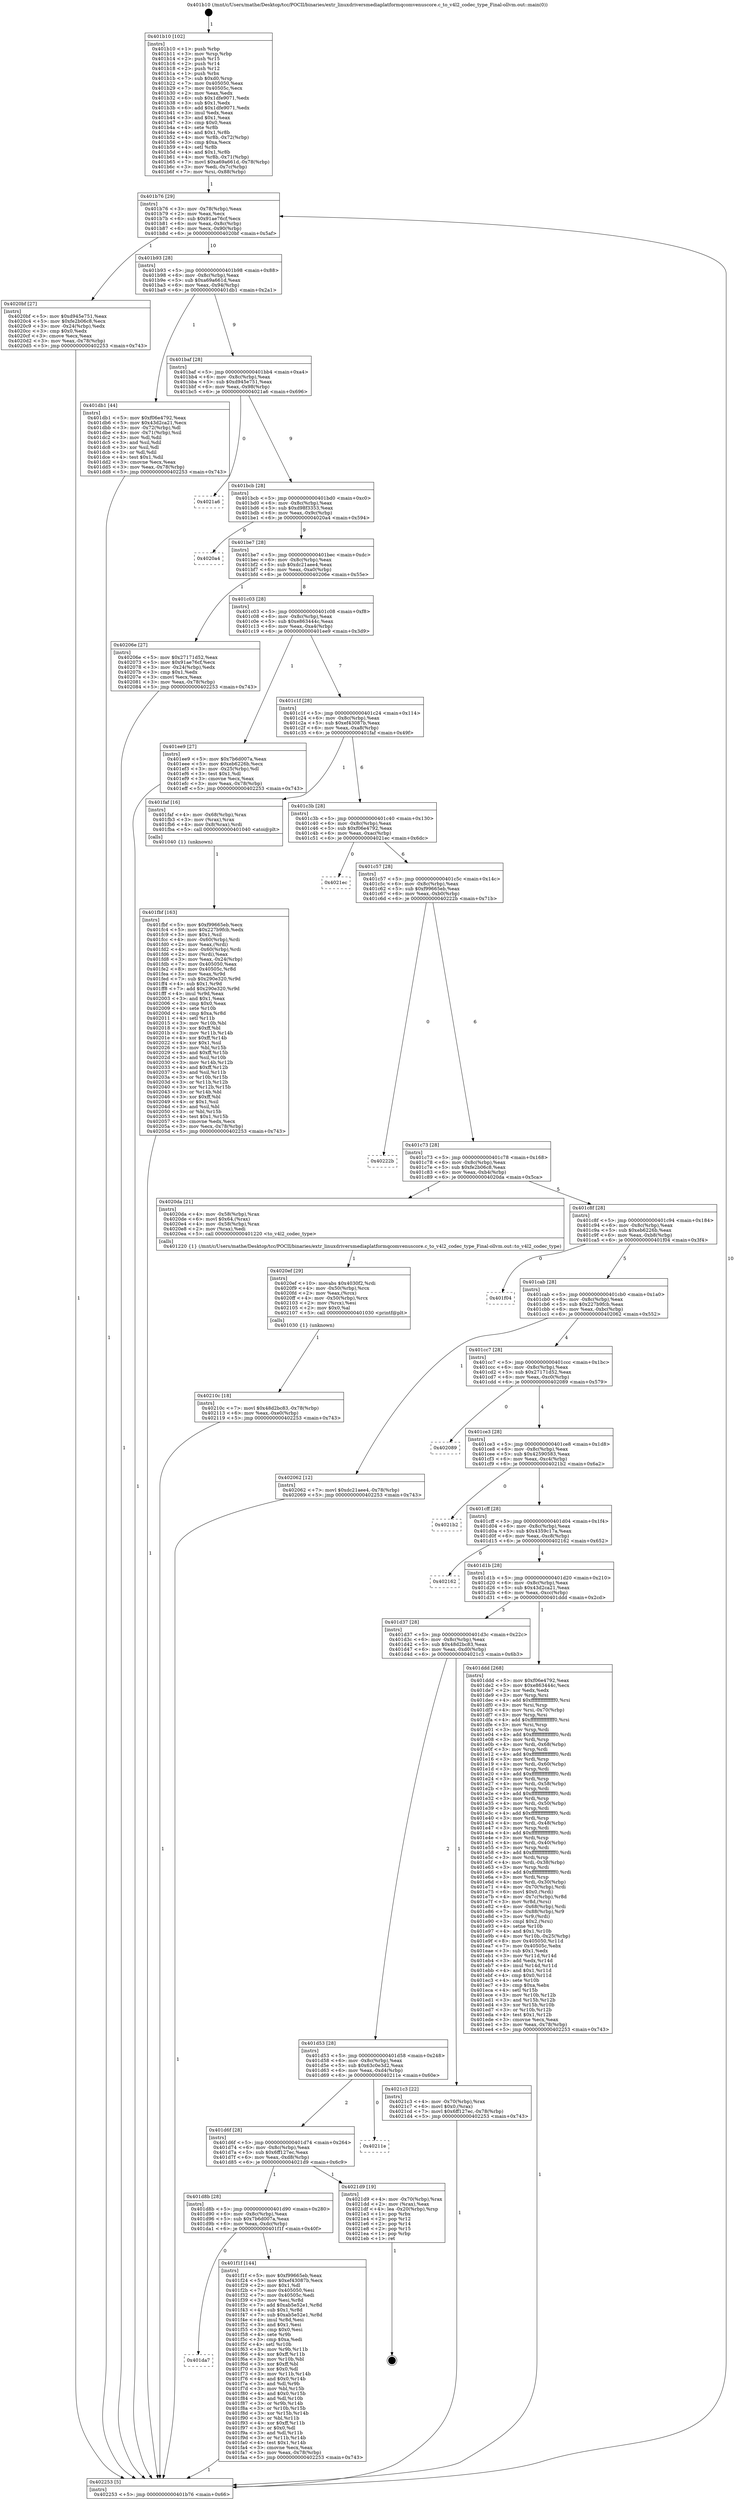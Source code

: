 digraph "0x401b10" {
  label = "0x401b10 (/mnt/c/Users/mathe/Desktop/tcc/POCII/binaries/extr_linuxdriversmediaplatformqcomvenuscore.c_to_v4l2_codec_type_Final-ollvm.out::main(0))"
  labelloc = "t"
  node[shape=record]

  Entry [label="",width=0.3,height=0.3,shape=circle,fillcolor=black,style=filled]
  "0x401b76" [label="{
     0x401b76 [29]\l
     | [instrs]\l
     &nbsp;&nbsp;0x401b76 \<+3\>: mov -0x78(%rbp),%eax\l
     &nbsp;&nbsp;0x401b79 \<+2\>: mov %eax,%ecx\l
     &nbsp;&nbsp;0x401b7b \<+6\>: sub $0x91ae76cf,%ecx\l
     &nbsp;&nbsp;0x401b81 \<+6\>: mov %eax,-0x8c(%rbp)\l
     &nbsp;&nbsp;0x401b87 \<+6\>: mov %ecx,-0x90(%rbp)\l
     &nbsp;&nbsp;0x401b8d \<+6\>: je 00000000004020bf \<main+0x5af\>\l
  }"]
  "0x4020bf" [label="{
     0x4020bf [27]\l
     | [instrs]\l
     &nbsp;&nbsp;0x4020bf \<+5\>: mov $0xd945e751,%eax\l
     &nbsp;&nbsp;0x4020c4 \<+5\>: mov $0xfe2b06c8,%ecx\l
     &nbsp;&nbsp;0x4020c9 \<+3\>: mov -0x24(%rbp),%edx\l
     &nbsp;&nbsp;0x4020cc \<+3\>: cmp $0x0,%edx\l
     &nbsp;&nbsp;0x4020cf \<+3\>: cmove %ecx,%eax\l
     &nbsp;&nbsp;0x4020d2 \<+3\>: mov %eax,-0x78(%rbp)\l
     &nbsp;&nbsp;0x4020d5 \<+5\>: jmp 0000000000402253 \<main+0x743\>\l
  }"]
  "0x401b93" [label="{
     0x401b93 [28]\l
     | [instrs]\l
     &nbsp;&nbsp;0x401b93 \<+5\>: jmp 0000000000401b98 \<main+0x88\>\l
     &nbsp;&nbsp;0x401b98 \<+6\>: mov -0x8c(%rbp),%eax\l
     &nbsp;&nbsp;0x401b9e \<+5\>: sub $0xa69a661d,%eax\l
     &nbsp;&nbsp;0x401ba3 \<+6\>: mov %eax,-0x94(%rbp)\l
     &nbsp;&nbsp;0x401ba9 \<+6\>: je 0000000000401db1 \<main+0x2a1\>\l
  }"]
  Exit [label="",width=0.3,height=0.3,shape=circle,fillcolor=black,style=filled,peripheries=2]
  "0x401db1" [label="{
     0x401db1 [44]\l
     | [instrs]\l
     &nbsp;&nbsp;0x401db1 \<+5\>: mov $0xf06e4792,%eax\l
     &nbsp;&nbsp;0x401db6 \<+5\>: mov $0x43d2ca21,%ecx\l
     &nbsp;&nbsp;0x401dbb \<+3\>: mov -0x72(%rbp),%dl\l
     &nbsp;&nbsp;0x401dbe \<+4\>: mov -0x71(%rbp),%sil\l
     &nbsp;&nbsp;0x401dc2 \<+3\>: mov %dl,%dil\l
     &nbsp;&nbsp;0x401dc5 \<+3\>: and %sil,%dil\l
     &nbsp;&nbsp;0x401dc8 \<+3\>: xor %sil,%dl\l
     &nbsp;&nbsp;0x401dcb \<+3\>: or %dl,%dil\l
     &nbsp;&nbsp;0x401dce \<+4\>: test $0x1,%dil\l
     &nbsp;&nbsp;0x401dd2 \<+3\>: cmovne %ecx,%eax\l
     &nbsp;&nbsp;0x401dd5 \<+3\>: mov %eax,-0x78(%rbp)\l
     &nbsp;&nbsp;0x401dd8 \<+5\>: jmp 0000000000402253 \<main+0x743\>\l
  }"]
  "0x401baf" [label="{
     0x401baf [28]\l
     | [instrs]\l
     &nbsp;&nbsp;0x401baf \<+5\>: jmp 0000000000401bb4 \<main+0xa4\>\l
     &nbsp;&nbsp;0x401bb4 \<+6\>: mov -0x8c(%rbp),%eax\l
     &nbsp;&nbsp;0x401bba \<+5\>: sub $0xd945e751,%eax\l
     &nbsp;&nbsp;0x401bbf \<+6\>: mov %eax,-0x98(%rbp)\l
     &nbsp;&nbsp;0x401bc5 \<+6\>: je 00000000004021a6 \<main+0x696\>\l
  }"]
  "0x402253" [label="{
     0x402253 [5]\l
     | [instrs]\l
     &nbsp;&nbsp;0x402253 \<+5\>: jmp 0000000000401b76 \<main+0x66\>\l
  }"]
  "0x401b10" [label="{
     0x401b10 [102]\l
     | [instrs]\l
     &nbsp;&nbsp;0x401b10 \<+1\>: push %rbp\l
     &nbsp;&nbsp;0x401b11 \<+3\>: mov %rsp,%rbp\l
     &nbsp;&nbsp;0x401b14 \<+2\>: push %r15\l
     &nbsp;&nbsp;0x401b16 \<+2\>: push %r14\l
     &nbsp;&nbsp;0x401b18 \<+2\>: push %r12\l
     &nbsp;&nbsp;0x401b1a \<+1\>: push %rbx\l
     &nbsp;&nbsp;0x401b1b \<+7\>: sub $0xd0,%rsp\l
     &nbsp;&nbsp;0x401b22 \<+7\>: mov 0x405050,%eax\l
     &nbsp;&nbsp;0x401b29 \<+7\>: mov 0x40505c,%ecx\l
     &nbsp;&nbsp;0x401b30 \<+2\>: mov %eax,%edx\l
     &nbsp;&nbsp;0x401b32 \<+6\>: sub $0x1dfe9071,%edx\l
     &nbsp;&nbsp;0x401b38 \<+3\>: sub $0x1,%edx\l
     &nbsp;&nbsp;0x401b3b \<+6\>: add $0x1dfe9071,%edx\l
     &nbsp;&nbsp;0x401b41 \<+3\>: imul %edx,%eax\l
     &nbsp;&nbsp;0x401b44 \<+3\>: and $0x1,%eax\l
     &nbsp;&nbsp;0x401b47 \<+3\>: cmp $0x0,%eax\l
     &nbsp;&nbsp;0x401b4a \<+4\>: sete %r8b\l
     &nbsp;&nbsp;0x401b4e \<+4\>: and $0x1,%r8b\l
     &nbsp;&nbsp;0x401b52 \<+4\>: mov %r8b,-0x72(%rbp)\l
     &nbsp;&nbsp;0x401b56 \<+3\>: cmp $0xa,%ecx\l
     &nbsp;&nbsp;0x401b59 \<+4\>: setl %r8b\l
     &nbsp;&nbsp;0x401b5d \<+4\>: and $0x1,%r8b\l
     &nbsp;&nbsp;0x401b61 \<+4\>: mov %r8b,-0x71(%rbp)\l
     &nbsp;&nbsp;0x401b65 \<+7\>: movl $0xa69a661d,-0x78(%rbp)\l
     &nbsp;&nbsp;0x401b6c \<+3\>: mov %edi,-0x7c(%rbp)\l
     &nbsp;&nbsp;0x401b6f \<+7\>: mov %rsi,-0x88(%rbp)\l
  }"]
  "0x40210c" [label="{
     0x40210c [18]\l
     | [instrs]\l
     &nbsp;&nbsp;0x40210c \<+7\>: movl $0x48d2bc83,-0x78(%rbp)\l
     &nbsp;&nbsp;0x402113 \<+6\>: mov %eax,-0xe0(%rbp)\l
     &nbsp;&nbsp;0x402119 \<+5\>: jmp 0000000000402253 \<main+0x743\>\l
  }"]
  "0x4021a6" [label="{
     0x4021a6\l
  }", style=dashed]
  "0x401bcb" [label="{
     0x401bcb [28]\l
     | [instrs]\l
     &nbsp;&nbsp;0x401bcb \<+5\>: jmp 0000000000401bd0 \<main+0xc0\>\l
     &nbsp;&nbsp;0x401bd0 \<+6\>: mov -0x8c(%rbp),%eax\l
     &nbsp;&nbsp;0x401bd6 \<+5\>: sub $0xd98f3353,%eax\l
     &nbsp;&nbsp;0x401bdb \<+6\>: mov %eax,-0x9c(%rbp)\l
     &nbsp;&nbsp;0x401be1 \<+6\>: je 00000000004020a4 \<main+0x594\>\l
  }"]
  "0x4020ef" [label="{
     0x4020ef [29]\l
     | [instrs]\l
     &nbsp;&nbsp;0x4020ef \<+10\>: movabs $0x4030f2,%rdi\l
     &nbsp;&nbsp;0x4020f9 \<+4\>: mov -0x50(%rbp),%rcx\l
     &nbsp;&nbsp;0x4020fd \<+2\>: mov %eax,(%rcx)\l
     &nbsp;&nbsp;0x4020ff \<+4\>: mov -0x50(%rbp),%rcx\l
     &nbsp;&nbsp;0x402103 \<+2\>: mov (%rcx),%esi\l
     &nbsp;&nbsp;0x402105 \<+2\>: mov $0x0,%al\l
     &nbsp;&nbsp;0x402107 \<+5\>: call 0000000000401030 \<printf@plt\>\l
     | [calls]\l
     &nbsp;&nbsp;0x401030 \{1\} (unknown)\l
  }"]
  "0x4020a4" [label="{
     0x4020a4\l
  }", style=dashed]
  "0x401be7" [label="{
     0x401be7 [28]\l
     | [instrs]\l
     &nbsp;&nbsp;0x401be7 \<+5\>: jmp 0000000000401bec \<main+0xdc\>\l
     &nbsp;&nbsp;0x401bec \<+6\>: mov -0x8c(%rbp),%eax\l
     &nbsp;&nbsp;0x401bf2 \<+5\>: sub $0xdc21aee4,%eax\l
     &nbsp;&nbsp;0x401bf7 \<+6\>: mov %eax,-0xa0(%rbp)\l
     &nbsp;&nbsp;0x401bfd \<+6\>: je 000000000040206e \<main+0x55e\>\l
  }"]
  "0x401fbf" [label="{
     0x401fbf [163]\l
     | [instrs]\l
     &nbsp;&nbsp;0x401fbf \<+5\>: mov $0xf99665eb,%ecx\l
     &nbsp;&nbsp;0x401fc4 \<+5\>: mov $0x227b9fcb,%edx\l
     &nbsp;&nbsp;0x401fc9 \<+3\>: mov $0x1,%sil\l
     &nbsp;&nbsp;0x401fcc \<+4\>: mov -0x60(%rbp),%rdi\l
     &nbsp;&nbsp;0x401fd0 \<+2\>: mov %eax,(%rdi)\l
     &nbsp;&nbsp;0x401fd2 \<+4\>: mov -0x60(%rbp),%rdi\l
     &nbsp;&nbsp;0x401fd6 \<+2\>: mov (%rdi),%eax\l
     &nbsp;&nbsp;0x401fd8 \<+3\>: mov %eax,-0x24(%rbp)\l
     &nbsp;&nbsp;0x401fdb \<+7\>: mov 0x405050,%eax\l
     &nbsp;&nbsp;0x401fe2 \<+8\>: mov 0x40505c,%r8d\l
     &nbsp;&nbsp;0x401fea \<+3\>: mov %eax,%r9d\l
     &nbsp;&nbsp;0x401fed \<+7\>: sub $0x290e320,%r9d\l
     &nbsp;&nbsp;0x401ff4 \<+4\>: sub $0x1,%r9d\l
     &nbsp;&nbsp;0x401ff8 \<+7\>: add $0x290e320,%r9d\l
     &nbsp;&nbsp;0x401fff \<+4\>: imul %r9d,%eax\l
     &nbsp;&nbsp;0x402003 \<+3\>: and $0x1,%eax\l
     &nbsp;&nbsp;0x402006 \<+3\>: cmp $0x0,%eax\l
     &nbsp;&nbsp;0x402009 \<+4\>: sete %r10b\l
     &nbsp;&nbsp;0x40200d \<+4\>: cmp $0xa,%r8d\l
     &nbsp;&nbsp;0x402011 \<+4\>: setl %r11b\l
     &nbsp;&nbsp;0x402015 \<+3\>: mov %r10b,%bl\l
     &nbsp;&nbsp;0x402018 \<+3\>: xor $0xff,%bl\l
     &nbsp;&nbsp;0x40201b \<+3\>: mov %r11b,%r14b\l
     &nbsp;&nbsp;0x40201e \<+4\>: xor $0xff,%r14b\l
     &nbsp;&nbsp;0x402022 \<+4\>: xor $0x1,%sil\l
     &nbsp;&nbsp;0x402026 \<+3\>: mov %bl,%r15b\l
     &nbsp;&nbsp;0x402029 \<+4\>: and $0xff,%r15b\l
     &nbsp;&nbsp;0x40202d \<+3\>: and %sil,%r10b\l
     &nbsp;&nbsp;0x402030 \<+3\>: mov %r14b,%r12b\l
     &nbsp;&nbsp;0x402033 \<+4\>: and $0xff,%r12b\l
     &nbsp;&nbsp;0x402037 \<+3\>: and %sil,%r11b\l
     &nbsp;&nbsp;0x40203a \<+3\>: or %r10b,%r15b\l
     &nbsp;&nbsp;0x40203d \<+3\>: or %r11b,%r12b\l
     &nbsp;&nbsp;0x402040 \<+3\>: xor %r12b,%r15b\l
     &nbsp;&nbsp;0x402043 \<+3\>: or %r14b,%bl\l
     &nbsp;&nbsp;0x402046 \<+3\>: xor $0xff,%bl\l
     &nbsp;&nbsp;0x402049 \<+4\>: or $0x1,%sil\l
     &nbsp;&nbsp;0x40204d \<+3\>: and %sil,%bl\l
     &nbsp;&nbsp;0x402050 \<+3\>: or %bl,%r15b\l
     &nbsp;&nbsp;0x402053 \<+4\>: test $0x1,%r15b\l
     &nbsp;&nbsp;0x402057 \<+3\>: cmovne %edx,%ecx\l
     &nbsp;&nbsp;0x40205a \<+3\>: mov %ecx,-0x78(%rbp)\l
     &nbsp;&nbsp;0x40205d \<+5\>: jmp 0000000000402253 \<main+0x743\>\l
  }"]
  "0x40206e" [label="{
     0x40206e [27]\l
     | [instrs]\l
     &nbsp;&nbsp;0x40206e \<+5\>: mov $0x27171d52,%eax\l
     &nbsp;&nbsp;0x402073 \<+5\>: mov $0x91ae76cf,%ecx\l
     &nbsp;&nbsp;0x402078 \<+3\>: mov -0x24(%rbp),%edx\l
     &nbsp;&nbsp;0x40207b \<+3\>: cmp $0x1,%edx\l
     &nbsp;&nbsp;0x40207e \<+3\>: cmovl %ecx,%eax\l
     &nbsp;&nbsp;0x402081 \<+3\>: mov %eax,-0x78(%rbp)\l
     &nbsp;&nbsp;0x402084 \<+5\>: jmp 0000000000402253 \<main+0x743\>\l
  }"]
  "0x401c03" [label="{
     0x401c03 [28]\l
     | [instrs]\l
     &nbsp;&nbsp;0x401c03 \<+5\>: jmp 0000000000401c08 \<main+0xf8\>\l
     &nbsp;&nbsp;0x401c08 \<+6\>: mov -0x8c(%rbp),%eax\l
     &nbsp;&nbsp;0x401c0e \<+5\>: sub $0xe863444c,%eax\l
     &nbsp;&nbsp;0x401c13 \<+6\>: mov %eax,-0xa4(%rbp)\l
     &nbsp;&nbsp;0x401c19 \<+6\>: je 0000000000401ee9 \<main+0x3d9\>\l
  }"]
  "0x401da7" [label="{
     0x401da7\l
  }", style=dashed]
  "0x401ee9" [label="{
     0x401ee9 [27]\l
     | [instrs]\l
     &nbsp;&nbsp;0x401ee9 \<+5\>: mov $0x7b6d007a,%eax\l
     &nbsp;&nbsp;0x401eee \<+5\>: mov $0xeb6226b,%ecx\l
     &nbsp;&nbsp;0x401ef3 \<+3\>: mov -0x25(%rbp),%dl\l
     &nbsp;&nbsp;0x401ef6 \<+3\>: test $0x1,%dl\l
     &nbsp;&nbsp;0x401ef9 \<+3\>: cmovne %ecx,%eax\l
     &nbsp;&nbsp;0x401efc \<+3\>: mov %eax,-0x78(%rbp)\l
     &nbsp;&nbsp;0x401eff \<+5\>: jmp 0000000000402253 \<main+0x743\>\l
  }"]
  "0x401c1f" [label="{
     0x401c1f [28]\l
     | [instrs]\l
     &nbsp;&nbsp;0x401c1f \<+5\>: jmp 0000000000401c24 \<main+0x114\>\l
     &nbsp;&nbsp;0x401c24 \<+6\>: mov -0x8c(%rbp),%eax\l
     &nbsp;&nbsp;0x401c2a \<+5\>: sub $0xef43087b,%eax\l
     &nbsp;&nbsp;0x401c2f \<+6\>: mov %eax,-0xa8(%rbp)\l
     &nbsp;&nbsp;0x401c35 \<+6\>: je 0000000000401faf \<main+0x49f\>\l
  }"]
  "0x401f1f" [label="{
     0x401f1f [144]\l
     | [instrs]\l
     &nbsp;&nbsp;0x401f1f \<+5\>: mov $0xf99665eb,%eax\l
     &nbsp;&nbsp;0x401f24 \<+5\>: mov $0xef43087b,%ecx\l
     &nbsp;&nbsp;0x401f29 \<+2\>: mov $0x1,%dl\l
     &nbsp;&nbsp;0x401f2b \<+7\>: mov 0x405050,%esi\l
     &nbsp;&nbsp;0x401f32 \<+7\>: mov 0x40505c,%edi\l
     &nbsp;&nbsp;0x401f39 \<+3\>: mov %esi,%r8d\l
     &nbsp;&nbsp;0x401f3c \<+7\>: add $0xab5e52e1,%r8d\l
     &nbsp;&nbsp;0x401f43 \<+4\>: sub $0x1,%r8d\l
     &nbsp;&nbsp;0x401f47 \<+7\>: sub $0xab5e52e1,%r8d\l
     &nbsp;&nbsp;0x401f4e \<+4\>: imul %r8d,%esi\l
     &nbsp;&nbsp;0x401f52 \<+3\>: and $0x1,%esi\l
     &nbsp;&nbsp;0x401f55 \<+3\>: cmp $0x0,%esi\l
     &nbsp;&nbsp;0x401f58 \<+4\>: sete %r9b\l
     &nbsp;&nbsp;0x401f5c \<+3\>: cmp $0xa,%edi\l
     &nbsp;&nbsp;0x401f5f \<+4\>: setl %r10b\l
     &nbsp;&nbsp;0x401f63 \<+3\>: mov %r9b,%r11b\l
     &nbsp;&nbsp;0x401f66 \<+4\>: xor $0xff,%r11b\l
     &nbsp;&nbsp;0x401f6a \<+3\>: mov %r10b,%bl\l
     &nbsp;&nbsp;0x401f6d \<+3\>: xor $0xff,%bl\l
     &nbsp;&nbsp;0x401f70 \<+3\>: xor $0x0,%dl\l
     &nbsp;&nbsp;0x401f73 \<+3\>: mov %r11b,%r14b\l
     &nbsp;&nbsp;0x401f76 \<+4\>: and $0x0,%r14b\l
     &nbsp;&nbsp;0x401f7a \<+3\>: and %dl,%r9b\l
     &nbsp;&nbsp;0x401f7d \<+3\>: mov %bl,%r15b\l
     &nbsp;&nbsp;0x401f80 \<+4\>: and $0x0,%r15b\l
     &nbsp;&nbsp;0x401f84 \<+3\>: and %dl,%r10b\l
     &nbsp;&nbsp;0x401f87 \<+3\>: or %r9b,%r14b\l
     &nbsp;&nbsp;0x401f8a \<+3\>: or %r10b,%r15b\l
     &nbsp;&nbsp;0x401f8d \<+3\>: xor %r15b,%r14b\l
     &nbsp;&nbsp;0x401f90 \<+3\>: or %bl,%r11b\l
     &nbsp;&nbsp;0x401f93 \<+4\>: xor $0xff,%r11b\l
     &nbsp;&nbsp;0x401f97 \<+3\>: or $0x0,%dl\l
     &nbsp;&nbsp;0x401f9a \<+3\>: and %dl,%r11b\l
     &nbsp;&nbsp;0x401f9d \<+3\>: or %r11b,%r14b\l
     &nbsp;&nbsp;0x401fa0 \<+4\>: test $0x1,%r14b\l
     &nbsp;&nbsp;0x401fa4 \<+3\>: cmovne %ecx,%eax\l
     &nbsp;&nbsp;0x401fa7 \<+3\>: mov %eax,-0x78(%rbp)\l
     &nbsp;&nbsp;0x401faa \<+5\>: jmp 0000000000402253 \<main+0x743\>\l
  }"]
  "0x401faf" [label="{
     0x401faf [16]\l
     | [instrs]\l
     &nbsp;&nbsp;0x401faf \<+4\>: mov -0x68(%rbp),%rax\l
     &nbsp;&nbsp;0x401fb3 \<+3\>: mov (%rax),%rax\l
     &nbsp;&nbsp;0x401fb6 \<+4\>: mov 0x8(%rax),%rdi\l
     &nbsp;&nbsp;0x401fba \<+5\>: call 0000000000401040 \<atoi@plt\>\l
     | [calls]\l
     &nbsp;&nbsp;0x401040 \{1\} (unknown)\l
  }"]
  "0x401c3b" [label="{
     0x401c3b [28]\l
     | [instrs]\l
     &nbsp;&nbsp;0x401c3b \<+5\>: jmp 0000000000401c40 \<main+0x130\>\l
     &nbsp;&nbsp;0x401c40 \<+6\>: mov -0x8c(%rbp),%eax\l
     &nbsp;&nbsp;0x401c46 \<+5\>: sub $0xf06e4792,%eax\l
     &nbsp;&nbsp;0x401c4b \<+6\>: mov %eax,-0xac(%rbp)\l
     &nbsp;&nbsp;0x401c51 \<+6\>: je 00000000004021ec \<main+0x6dc\>\l
  }"]
  "0x401d8b" [label="{
     0x401d8b [28]\l
     | [instrs]\l
     &nbsp;&nbsp;0x401d8b \<+5\>: jmp 0000000000401d90 \<main+0x280\>\l
     &nbsp;&nbsp;0x401d90 \<+6\>: mov -0x8c(%rbp),%eax\l
     &nbsp;&nbsp;0x401d96 \<+5\>: sub $0x7b6d007a,%eax\l
     &nbsp;&nbsp;0x401d9b \<+6\>: mov %eax,-0xdc(%rbp)\l
     &nbsp;&nbsp;0x401da1 \<+6\>: je 0000000000401f1f \<main+0x40f\>\l
  }"]
  "0x4021ec" [label="{
     0x4021ec\l
  }", style=dashed]
  "0x401c57" [label="{
     0x401c57 [28]\l
     | [instrs]\l
     &nbsp;&nbsp;0x401c57 \<+5\>: jmp 0000000000401c5c \<main+0x14c\>\l
     &nbsp;&nbsp;0x401c5c \<+6\>: mov -0x8c(%rbp),%eax\l
     &nbsp;&nbsp;0x401c62 \<+5\>: sub $0xf99665eb,%eax\l
     &nbsp;&nbsp;0x401c67 \<+6\>: mov %eax,-0xb0(%rbp)\l
     &nbsp;&nbsp;0x401c6d \<+6\>: je 000000000040222b \<main+0x71b\>\l
  }"]
  "0x4021d9" [label="{
     0x4021d9 [19]\l
     | [instrs]\l
     &nbsp;&nbsp;0x4021d9 \<+4\>: mov -0x70(%rbp),%rax\l
     &nbsp;&nbsp;0x4021dd \<+2\>: mov (%rax),%eax\l
     &nbsp;&nbsp;0x4021df \<+4\>: lea -0x20(%rbp),%rsp\l
     &nbsp;&nbsp;0x4021e3 \<+1\>: pop %rbx\l
     &nbsp;&nbsp;0x4021e4 \<+2\>: pop %r12\l
     &nbsp;&nbsp;0x4021e6 \<+2\>: pop %r14\l
     &nbsp;&nbsp;0x4021e8 \<+2\>: pop %r15\l
     &nbsp;&nbsp;0x4021ea \<+1\>: pop %rbp\l
     &nbsp;&nbsp;0x4021eb \<+1\>: ret\l
  }"]
  "0x40222b" [label="{
     0x40222b\l
  }", style=dashed]
  "0x401c73" [label="{
     0x401c73 [28]\l
     | [instrs]\l
     &nbsp;&nbsp;0x401c73 \<+5\>: jmp 0000000000401c78 \<main+0x168\>\l
     &nbsp;&nbsp;0x401c78 \<+6\>: mov -0x8c(%rbp),%eax\l
     &nbsp;&nbsp;0x401c7e \<+5\>: sub $0xfe2b06c8,%eax\l
     &nbsp;&nbsp;0x401c83 \<+6\>: mov %eax,-0xb4(%rbp)\l
     &nbsp;&nbsp;0x401c89 \<+6\>: je 00000000004020da \<main+0x5ca\>\l
  }"]
  "0x401d6f" [label="{
     0x401d6f [28]\l
     | [instrs]\l
     &nbsp;&nbsp;0x401d6f \<+5\>: jmp 0000000000401d74 \<main+0x264\>\l
     &nbsp;&nbsp;0x401d74 \<+6\>: mov -0x8c(%rbp),%eax\l
     &nbsp;&nbsp;0x401d7a \<+5\>: sub $0x6ff127ec,%eax\l
     &nbsp;&nbsp;0x401d7f \<+6\>: mov %eax,-0xd8(%rbp)\l
     &nbsp;&nbsp;0x401d85 \<+6\>: je 00000000004021d9 \<main+0x6c9\>\l
  }"]
  "0x4020da" [label="{
     0x4020da [21]\l
     | [instrs]\l
     &nbsp;&nbsp;0x4020da \<+4\>: mov -0x58(%rbp),%rax\l
     &nbsp;&nbsp;0x4020de \<+6\>: movl $0x64,(%rax)\l
     &nbsp;&nbsp;0x4020e4 \<+4\>: mov -0x58(%rbp),%rax\l
     &nbsp;&nbsp;0x4020e8 \<+2\>: mov (%rax),%edi\l
     &nbsp;&nbsp;0x4020ea \<+5\>: call 0000000000401220 \<to_v4l2_codec_type\>\l
     | [calls]\l
     &nbsp;&nbsp;0x401220 \{1\} (/mnt/c/Users/mathe/Desktop/tcc/POCII/binaries/extr_linuxdriversmediaplatformqcomvenuscore.c_to_v4l2_codec_type_Final-ollvm.out::to_v4l2_codec_type)\l
  }"]
  "0x401c8f" [label="{
     0x401c8f [28]\l
     | [instrs]\l
     &nbsp;&nbsp;0x401c8f \<+5\>: jmp 0000000000401c94 \<main+0x184\>\l
     &nbsp;&nbsp;0x401c94 \<+6\>: mov -0x8c(%rbp),%eax\l
     &nbsp;&nbsp;0x401c9a \<+5\>: sub $0xeb6226b,%eax\l
     &nbsp;&nbsp;0x401c9f \<+6\>: mov %eax,-0xb8(%rbp)\l
     &nbsp;&nbsp;0x401ca5 \<+6\>: je 0000000000401f04 \<main+0x3f4\>\l
  }"]
  "0x40211e" [label="{
     0x40211e\l
  }", style=dashed]
  "0x401f04" [label="{
     0x401f04\l
  }", style=dashed]
  "0x401cab" [label="{
     0x401cab [28]\l
     | [instrs]\l
     &nbsp;&nbsp;0x401cab \<+5\>: jmp 0000000000401cb0 \<main+0x1a0\>\l
     &nbsp;&nbsp;0x401cb0 \<+6\>: mov -0x8c(%rbp),%eax\l
     &nbsp;&nbsp;0x401cb6 \<+5\>: sub $0x227b9fcb,%eax\l
     &nbsp;&nbsp;0x401cbb \<+6\>: mov %eax,-0xbc(%rbp)\l
     &nbsp;&nbsp;0x401cc1 \<+6\>: je 0000000000402062 \<main+0x552\>\l
  }"]
  "0x401d53" [label="{
     0x401d53 [28]\l
     | [instrs]\l
     &nbsp;&nbsp;0x401d53 \<+5\>: jmp 0000000000401d58 \<main+0x248\>\l
     &nbsp;&nbsp;0x401d58 \<+6\>: mov -0x8c(%rbp),%eax\l
     &nbsp;&nbsp;0x401d5e \<+5\>: sub $0x63c0e3d2,%eax\l
     &nbsp;&nbsp;0x401d63 \<+6\>: mov %eax,-0xd4(%rbp)\l
     &nbsp;&nbsp;0x401d69 \<+6\>: je 000000000040211e \<main+0x60e\>\l
  }"]
  "0x402062" [label="{
     0x402062 [12]\l
     | [instrs]\l
     &nbsp;&nbsp;0x402062 \<+7\>: movl $0xdc21aee4,-0x78(%rbp)\l
     &nbsp;&nbsp;0x402069 \<+5\>: jmp 0000000000402253 \<main+0x743\>\l
  }"]
  "0x401cc7" [label="{
     0x401cc7 [28]\l
     | [instrs]\l
     &nbsp;&nbsp;0x401cc7 \<+5\>: jmp 0000000000401ccc \<main+0x1bc\>\l
     &nbsp;&nbsp;0x401ccc \<+6\>: mov -0x8c(%rbp),%eax\l
     &nbsp;&nbsp;0x401cd2 \<+5\>: sub $0x27171d52,%eax\l
     &nbsp;&nbsp;0x401cd7 \<+6\>: mov %eax,-0xc0(%rbp)\l
     &nbsp;&nbsp;0x401cdd \<+6\>: je 0000000000402089 \<main+0x579\>\l
  }"]
  "0x4021c3" [label="{
     0x4021c3 [22]\l
     | [instrs]\l
     &nbsp;&nbsp;0x4021c3 \<+4\>: mov -0x70(%rbp),%rax\l
     &nbsp;&nbsp;0x4021c7 \<+6\>: movl $0x0,(%rax)\l
     &nbsp;&nbsp;0x4021cd \<+7\>: movl $0x6ff127ec,-0x78(%rbp)\l
     &nbsp;&nbsp;0x4021d4 \<+5\>: jmp 0000000000402253 \<main+0x743\>\l
  }"]
  "0x402089" [label="{
     0x402089\l
  }", style=dashed]
  "0x401ce3" [label="{
     0x401ce3 [28]\l
     | [instrs]\l
     &nbsp;&nbsp;0x401ce3 \<+5\>: jmp 0000000000401ce8 \<main+0x1d8\>\l
     &nbsp;&nbsp;0x401ce8 \<+6\>: mov -0x8c(%rbp),%eax\l
     &nbsp;&nbsp;0x401cee \<+5\>: sub $0x42590583,%eax\l
     &nbsp;&nbsp;0x401cf3 \<+6\>: mov %eax,-0xc4(%rbp)\l
     &nbsp;&nbsp;0x401cf9 \<+6\>: je 00000000004021b2 \<main+0x6a2\>\l
  }"]
  "0x401d37" [label="{
     0x401d37 [28]\l
     | [instrs]\l
     &nbsp;&nbsp;0x401d37 \<+5\>: jmp 0000000000401d3c \<main+0x22c\>\l
     &nbsp;&nbsp;0x401d3c \<+6\>: mov -0x8c(%rbp),%eax\l
     &nbsp;&nbsp;0x401d42 \<+5\>: sub $0x48d2bc83,%eax\l
     &nbsp;&nbsp;0x401d47 \<+6\>: mov %eax,-0xd0(%rbp)\l
     &nbsp;&nbsp;0x401d4d \<+6\>: je 00000000004021c3 \<main+0x6b3\>\l
  }"]
  "0x4021b2" [label="{
     0x4021b2\l
  }", style=dashed]
  "0x401cff" [label="{
     0x401cff [28]\l
     | [instrs]\l
     &nbsp;&nbsp;0x401cff \<+5\>: jmp 0000000000401d04 \<main+0x1f4\>\l
     &nbsp;&nbsp;0x401d04 \<+6\>: mov -0x8c(%rbp),%eax\l
     &nbsp;&nbsp;0x401d0a \<+5\>: sub $0x4359c17a,%eax\l
     &nbsp;&nbsp;0x401d0f \<+6\>: mov %eax,-0xc8(%rbp)\l
     &nbsp;&nbsp;0x401d15 \<+6\>: je 0000000000402162 \<main+0x652\>\l
  }"]
  "0x401ddd" [label="{
     0x401ddd [268]\l
     | [instrs]\l
     &nbsp;&nbsp;0x401ddd \<+5\>: mov $0xf06e4792,%eax\l
     &nbsp;&nbsp;0x401de2 \<+5\>: mov $0xe863444c,%ecx\l
     &nbsp;&nbsp;0x401de7 \<+2\>: xor %edx,%edx\l
     &nbsp;&nbsp;0x401de9 \<+3\>: mov %rsp,%rsi\l
     &nbsp;&nbsp;0x401dec \<+4\>: add $0xfffffffffffffff0,%rsi\l
     &nbsp;&nbsp;0x401df0 \<+3\>: mov %rsi,%rsp\l
     &nbsp;&nbsp;0x401df3 \<+4\>: mov %rsi,-0x70(%rbp)\l
     &nbsp;&nbsp;0x401df7 \<+3\>: mov %rsp,%rsi\l
     &nbsp;&nbsp;0x401dfa \<+4\>: add $0xfffffffffffffff0,%rsi\l
     &nbsp;&nbsp;0x401dfe \<+3\>: mov %rsi,%rsp\l
     &nbsp;&nbsp;0x401e01 \<+3\>: mov %rsp,%rdi\l
     &nbsp;&nbsp;0x401e04 \<+4\>: add $0xfffffffffffffff0,%rdi\l
     &nbsp;&nbsp;0x401e08 \<+3\>: mov %rdi,%rsp\l
     &nbsp;&nbsp;0x401e0b \<+4\>: mov %rdi,-0x68(%rbp)\l
     &nbsp;&nbsp;0x401e0f \<+3\>: mov %rsp,%rdi\l
     &nbsp;&nbsp;0x401e12 \<+4\>: add $0xfffffffffffffff0,%rdi\l
     &nbsp;&nbsp;0x401e16 \<+3\>: mov %rdi,%rsp\l
     &nbsp;&nbsp;0x401e19 \<+4\>: mov %rdi,-0x60(%rbp)\l
     &nbsp;&nbsp;0x401e1d \<+3\>: mov %rsp,%rdi\l
     &nbsp;&nbsp;0x401e20 \<+4\>: add $0xfffffffffffffff0,%rdi\l
     &nbsp;&nbsp;0x401e24 \<+3\>: mov %rdi,%rsp\l
     &nbsp;&nbsp;0x401e27 \<+4\>: mov %rdi,-0x58(%rbp)\l
     &nbsp;&nbsp;0x401e2b \<+3\>: mov %rsp,%rdi\l
     &nbsp;&nbsp;0x401e2e \<+4\>: add $0xfffffffffffffff0,%rdi\l
     &nbsp;&nbsp;0x401e32 \<+3\>: mov %rdi,%rsp\l
     &nbsp;&nbsp;0x401e35 \<+4\>: mov %rdi,-0x50(%rbp)\l
     &nbsp;&nbsp;0x401e39 \<+3\>: mov %rsp,%rdi\l
     &nbsp;&nbsp;0x401e3c \<+4\>: add $0xfffffffffffffff0,%rdi\l
     &nbsp;&nbsp;0x401e40 \<+3\>: mov %rdi,%rsp\l
     &nbsp;&nbsp;0x401e43 \<+4\>: mov %rdi,-0x48(%rbp)\l
     &nbsp;&nbsp;0x401e47 \<+3\>: mov %rsp,%rdi\l
     &nbsp;&nbsp;0x401e4a \<+4\>: add $0xfffffffffffffff0,%rdi\l
     &nbsp;&nbsp;0x401e4e \<+3\>: mov %rdi,%rsp\l
     &nbsp;&nbsp;0x401e51 \<+4\>: mov %rdi,-0x40(%rbp)\l
     &nbsp;&nbsp;0x401e55 \<+3\>: mov %rsp,%rdi\l
     &nbsp;&nbsp;0x401e58 \<+4\>: add $0xfffffffffffffff0,%rdi\l
     &nbsp;&nbsp;0x401e5c \<+3\>: mov %rdi,%rsp\l
     &nbsp;&nbsp;0x401e5f \<+4\>: mov %rdi,-0x38(%rbp)\l
     &nbsp;&nbsp;0x401e63 \<+3\>: mov %rsp,%rdi\l
     &nbsp;&nbsp;0x401e66 \<+4\>: add $0xfffffffffffffff0,%rdi\l
     &nbsp;&nbsp;0x401e6a \<+3\>: mov %rdi,%rsp\l
     &nbsp;&nbsp;0x401e6d \<+4\>: mov %rdi,-0x30(%rbp)\l
     &nbsp;&nbsp;0x401e71 \<+4\>: mov -0x70(%rbp),%rdi\l
     &nbsp;&nbsp;0x401e75 \<+6\>: movl $0x0,(%rdi)\l
     &nbsp;&nbsp;0x401e7b \<+4\>: mov -0x7c(%rbp),%r8d\l
     &nbsp;&nbsp;0x401e7f \<+3\>: mov %r8d,(%rsi)\l
     &nbsp;&nbsp;0x401e82 \<+4\>: mov -0x68(%rbp),%rdi\l
     &nbsp;&nbsp;0x401e86 \<+7\>: mov -0x88(%rbp),%r9\l
     &nbsp;&nbsp;0x401e8d \<+3\>: mov %r9,(%rdi)\l
     &nbsp;&nbsp;0x401e90 \<+3\>: cmpl $0x2,(%rsi)\l
     &nbsp;&nbsp;0x401e93 \<+4\>: setne %r10b\l
     &nbsp;&nbsp;0x401e97 \<+4\>: and $0x1,%r10b\l
     &nbsp;&nbsp;0x401e9b \<+4\>: mov %r10b,-0x25(%rbp)\l
     &nbsp;&nbsp;0x401e9f \<+8\>: mov 0x405050,%r11d\l
     &nbsp;&nbsp;0x401ea7 \<+7\>: mov 0x40505c,%ebx\l
     &nbsp;&nbsp;0x401eae \<+3\>: sub $0x1,%edx\l
     &nbsp;&nbsp;0x401eb1 \<+3\>: mov %r11d,%r14d\l
     &nbsp;&nbsp;0x401eb4 \<+3\>: add %edx,%r14d\l
     &nbsp;&nbsp;0x401eb7 \<+4\>: imul %r14d,%r11d\l
     &nbsp;&nbsp;0x401ebb \<+4\>: and $0x1,%r11d\l
     &nbsp;&nbsp;0x401ebf \<+4\>: cmp $0x0,%r11d\l
     &nbsp;&nbsp;0x401ec3 \<+4\>: sete %r10b\l
     &nbsp;&nbsp;0x401ec7 \<+3\>: cmp $0xa,%ebx\l
     &nbsp;&nbsp;0x401eca \<+4\>: setl %r15b\l
     &nbsp;&nbsp;0x401ece \<+3\>: mov %r10b,%r12b\l
     &nbsp;&nbsp;0x401ed1 \<+3\>: and %r15b,%r12b\l
     &nbsp;&nbsp;0x401ed4 \<+3\>: xor %r15b,%r10b\l
     &nbsp;&nbsp;0x401ed7 \<+3\>: or %r10b,%r12b\l
     &nbsp;&nbsp;0x401eda \<+4\>: test $0x1,%r12b\l
     &nbsp;&nbsp;0x401ede \<+3\>: cmovne %ecx,%eax\l
     &nbsp;&nbsp;0x401ee1 \<+3\>: mov %eax,-0x78(%rbp)\l
     &nbsp;&nbsp;0x401ee4 \<+5\>: jmp 0000000000402253 \<main+0x743\>\l
  }"]
  "0x402162" [label="{
     0x402162\l
  }", style=dashed]
  "0x401d1b" [label="{
     0x401d1b [28]\l
     | [instrs]\l
     &nbsp;&nbsp;0x401d1b \<+5\>: jmp 0000000000401d20 \<main+0x210\>\l
     &nbsp;&nbsp;0x401d20 \<+6\>: mov -0x8c(%rbp),%eax\l
     &nbsp;&nbsp;0x401d26 \<+5\>: sub $0x43d2ca21,%eax\l
     &nbsp;&nbsp;0x401d2b \<+6\>: mov %eax,-0xcc(%rbp)\l
     &nbsp;&nbsp;0x401d31 \<+6\>: je 0000000000401ddd \<main+0x2cd\>\l
  }"]
  Entry -> "0x401b10" [label=" 1"]
  "0x401b76" -> "0x4020bf" [label=" 1"]
  "0x401b76" -> "0x401b93" [label=" 10"]
  "0x4021d9" -> Exit [label=" 1"]
  "0x401b93" -> "0x401db1" [label=" 1"]
  "0x401b93" -> "0x401baf" [label=" 9"]
  "0x401db1" -> "0x402253" [label=" 1"]
  "0x401b10" -> "0x401b76" [label=" 1"]
  "0x402253" -> "0x401b76" [label=" 10"]
  "0x4021c3" -> "0x402253" [label=" 1"]
  "0x401baf" -> "0x4021a6" [label=" 0"]
  "0x401baf" -> "0x401bcb" [label=" 9"]
  "0x40210c" -> "0x402253" [label=" 1"]
  "0x401bcb" -> "0x4020a4" [label=" 0"]
  "0x401bcb" -> "0x401be7" [label=" 9"]
  "0x4020ef" -> "0x40210c" [label=" 1"]
  "0x401be7" -> "0x40206e" [label=" 1"]
  "0x401be7" -> "0x401c03" [label=" 8"]
  "0x4020da" -> "0x4020ef" [label=" 1"]
  "0x401c03" -> "0x401ee9" [label=" 1"]
  "0x401c03" -> "0x401c1f" [label=" 7"]
  "0x4020bf" -> "0x402253" [label=" 1"]
  "0x401c1f" -> "0x401faf" [label=" 1"]
  "0x401c1f" -> "0x401c3b" [label=" 6"]
  "0x40206e" -> "0x402253" [label=" 1"]
  "0x401c3b" -> "0x4021ec" [label=" 0"]
  "0x401c3b" -> "0x401c57" [label=" 6"]
  "0x401fbf" -> "0x402253" [label=" 1"]
  "0x401c57" -> "0x40222b" [label=" 0"]
  "0x401c57" -> "0x401c73" [label=" 6"]
  "0x401faf" -> "0x401fbf" [label=" 1"]
  "0x401c73" -> "0x4020da" [label=" 1"]
  "0x401c73" -> "0x401c8f" [label=" 5"]
  "0x401d8b" -> "0x401da7" [label=" 0"]
  "0x401c8f" -> "0x401f04" [label=" 0"]
  "0x401c8f" -> "0x401cab" [label=" 5"]
  "0x401d8b" -> "0x401f1f" [label=" 1"]
  "0x401cab" -> "0x402062" [label=" 1"]
  "0x401cab" -> "0x401cc7" [label=" 4"]
  "0x401d6f" -> "0x401d8b" [label=" 1"]
  "0x401cc7" -> "0x402089" [label=" 0"]
  "0x401cc7" -> "0x401ce3" [label=" 4"]
  "0x401d6f" -> "0x4021d9" [label=" 1"]
  "0x401ce3" -> "0x4021b2" [label=" 0"]
  "0x401ce3" -> "0x401cff" [label=" 4"]
  "0x401d53" -> "0x40211e" [label=" 0"]
  "0x401cff" -> "0x402162" [label=" 0"]
  "0x401cff" -> "0x401d1b" [label=" 4"]
  "0x402062" -> "0x402253" [label=" 1"]
  "0x401d1b" -> "0x401ddd" [label=" 1"]
  "0x401d1b" -> "0x401d37" [label=" 3"]
  "0x401d53" -> "0x401d6f" [label=" 2"]
  "0x401ddd" -> "0x402253" [label=" 1"]
  "0x401ee9" -> "0x402253" [label=" 1"]
  "0x401f1f" -> "0x402253" [label=" 1"]
  "0x401d37" -> "0x4021c3" [label=" 1"]
  "0x401d37" -> "0x401d53" [label=" 2"]
}
